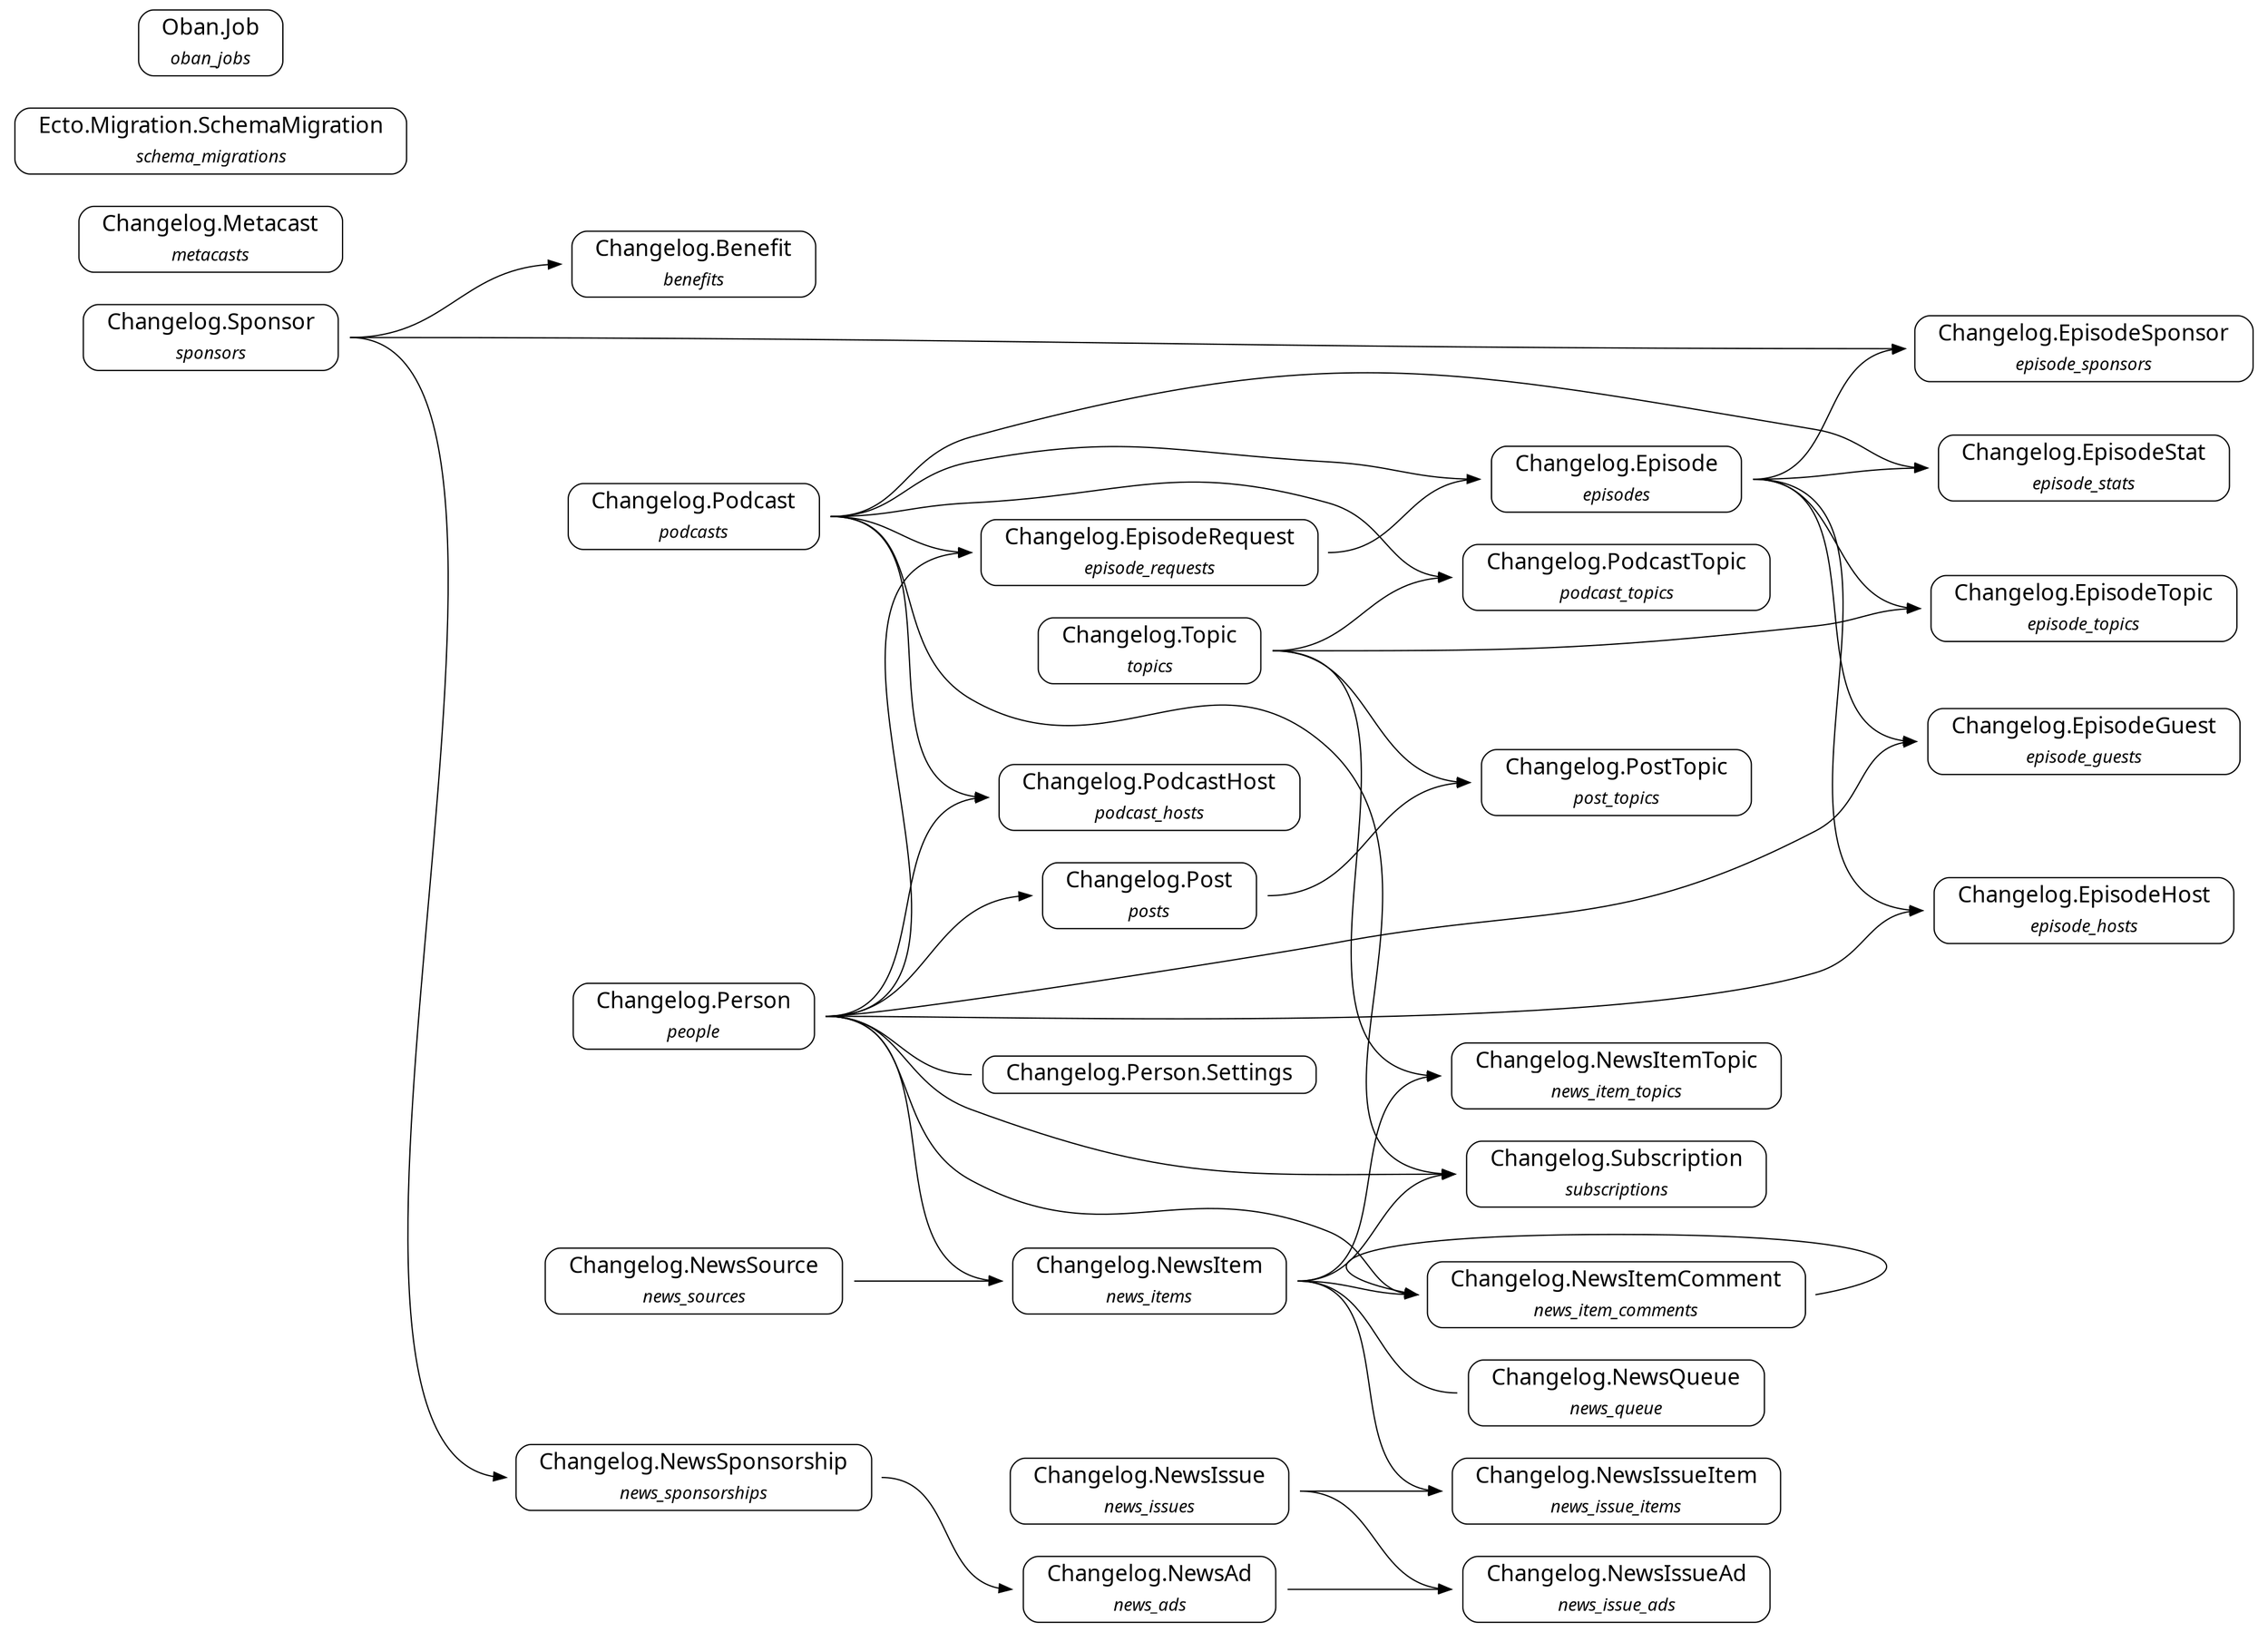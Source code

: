strict digraph {
  ranksep=1.0; rankdir=LR;
  node [shape = none, fontname="Roboto Mono"];
  "Changelog.Benefit" [label= <<table align='left' border='1' style='rounded' cellspacing='0' cellpadding='4' cellborder='0'><tr><td port='header@schema_module'><font point-size='18'>   Changelog.Benefit   </font></td></tr><tr><td><font point-size='14'><i>benefits</i></font></td></tr></table>>]
  "Changelog.Episode" [label= <<table align='left' border='1' style='rounded' cellspacing='0' cellpadding='4' cellborder='0'><tr><td port='header@schema_module'><font point-size='18'>   Changelog.Episode   </font></td></tr><tr><td><font point-size='14'><i>episodes</i></font></td></tr></table>>]
  "Changelog.EpisodeGuest" [label= <<table align='left' border='1' style='rounded' cellspacing='0' cellpadding='4' cellborder='0'><tr><td port='header@schema_module'><font point-size='18'>   Changelog.EpisodeGuest   </font></td></tr><tr><td><font point-size='14'><i>episode_guests</i></font></td></tr></table>>]
  "Changelog.EpisodeHost" [label= <<table align='left' border='1' style='rounded' cellspacing='0' cellpadding='4' cellborder='0'><tr><td port='header@schema_module'><font point-size='18'>   Changelog.EpisodeHost   </font></td></tr><tr><td><font point-size='14'><i>episode_hosts</i></font></td></tr></table>>]
  "Changelog.EpisodeRequest" [label= <<table align='left' border='1' style='rounded' cellspacing='0' cellpadding='4' cellborder='0'><tr><td port='header@schema_module'><font point-size='18'>   Changelog.EpisodeRequest   </font></td></tr><tr><td><font point-size='14'><i>episode_requests</i></font></td></tr></table>>]
  "Changelog.EpisodeSponsor" [label= <<table align='left' border='1' style='rounded' cellspacing='0' cellpadding='4' cellborder='0'><tr><td port='header@schema_module'><font point-size='18'>   Changelog.EpisodeSponsor   </font></td></tr><tr><td><font point-size='14'><i>episode_sponsors</i></font></td></tr></table>>]
  "Changelog.EpisodeStat" [label= <<table align='left' border='1' style='rounded' cellspacing='0' cellpadding='4' cellborder='0'><tr><td port='header@schema_module'><font point-size='18'>   Changelog.EpisodeStat   </font></td></tr><tr><td><font point-size='14'><i>episode_stats</i></font></td></tr></table>>]
  "Changelog.EpisodeTopic" [label= <<table align='left' border='1' style='rounded' cellspacing='0' cellpadding='4' cellborder='0'><tr><td port='header@schema_module'><font point-size='18'>   Changelog.EpisodeTopic   </font></td></tr><tr><td><font point-size='14'><i>episode_topics</i></font></td></tr></table>>]
  "Changelog.Metacast" [label= <<table align='left' border='1' style='rounded' cellspacing='0' cellpadding='4' cellborder='0'><tr><td port='header@schema_module'><font point-size='18'>   Changelog.Metacast   </font></td></tr><tr><td><font point-size='14'><i>metacasts</i></font></td></tr></table>>]
  "Changelog.NewsAd" [label= <<table align='left' border='1' style='rounded' cellspacing='0' cellpadding='4' cellborder='0'><tr><td port='header@schema_module'><font point-size='18'>   Changelog.NewsAd   </font></td></tr><tr><td><font point-size='14'><i>news_ads</i></font></td></tr></table>>]
  "Changelog.NewsIssue" [label= <<table align='left' border='1' style='rounded' cellspacing='0' cellpadding='4' cellborder='0'><tr><td port='header@schema_module'><font point-size='18'>   Changelog.NewsIssue   </font></td></tr><tr><td><font point-size='14'><i>news_issues</i></font></td></tr></table>>]
  "Changelog.NewsIssueAd" [label= <<table align='left' border='1' style='rounded' cellspacing='0' cellpadding='4' cellborder='0'><tr><td port='header@schema_module'><font point-size='18'>   Changelog.NewsIssueAd   </font></td></tr><tr><td><font point-size='14'><i>news_issue_ads</i></font></td></tr></table>>]
  "Changelog.NewsIssueItem" [label= <<table align='left' border='1' style='rounded' cellspacing='0' cellpadding='4' cellborder='0'><tr><td port='header@schema_module'><font point-size='18'>   Changelog.NewsIssueItem   </font></td></tr><tr><td><font point-size='14'><i>news_issue_items</i></font></td></tr></table>>]
  "Changelog.NewsItem" [label= <<table align='left' border='1' style='rounded' cellspacing='0' cellpadding='4' cellborder='0'><tr><td port='header@schema_module'><font point-size='18'>   Changelog.NewsItem   </font></td></tr><tr><td><font point-size='14'><i>news_items</i></font></td></tr></table>>]
  "Changelog.NewsItemComment" [label= <<table align='left' border='1' style='rounded' cellspacing='0' cellpadding='4' cellborder='0'><tr><td port='header@schema_module'><font point-size='18'>   Changelog.NewsItemComment   </font></td></tr><tr><td><font point-size='14'><i>news_item_comments</i></font></td></tr></table>>]
  "Changelog.NewsItemTopic" [label= <<table align='left' border='1' style='rounded' cellspacing='0' cellpadding='4' cellborder='0'><tr><td port='header@schema_module'><font point-size='18'>   Changelog.NewsItemTopic   </font></td></tr><tr><td><font point-size='14'><i>news_item_topics</i></font></td></tr></table>>]
  "Changelog.NewsQueue" [label= <<table align='left' border='1' style='rounded' cellspacing='0' cellpadding='4' cellborder='0'><tr><td port='header@schema_module'><font point-size='18'>   Changelog.NewsQueue   </font></td></tr><tr><td><font point-size='14'><i>news_queue</i></font></td></tr></table>>]
  "Changelog.NewsSource" [label= <<table align='left' border='1' style='rounded' cellspacing='0' cellpadding='4' cellborder='0'><tr><td port='header@schema_module'><font point-size='18'>   Changelog.NewsSource   </font></td></tr><tr><td><font point-size='14'><i>news_sources</i></font></td></tr></table>>]
  "Changelog.NewsSponsorship" [label= <<table align='left' border='1' style='rounded' cellspacing='0' cellpadding='4' cellborder='0'><tr><td port='header@schema_module'><font point-size='18'>   Changelog.NewsSponsorship   </font></td></tr><tr><td><font point-size='14'><i>news_sponsorships</i></font></td></tr></table>>]
  "Changelog.Person" [label= <<table align='left' border='1' style='rounded' cellspacing='0' cellpadding='4' cellborder='0'><tr><td port='header@schema_module'><font point-size='18'>   Changelog.Person   </font></td></tr><tr><td><font point-size='14'><i>people</i></font></td></tr></table>>]
  "Changelog.Person.Settings" [label= <<table align='left' border='1' style='rounded' cellspacing='0' cellpadding='4' cellborder='0'><tr><td port='header@schema_module'><font point-size='18'>   Changelog.Person.Settings   </font></td></tr></table>>]
  "Changelog.Podcast" [label= <<table align='left' border='1' style='rounded' cellspacing='0' cellpadding='4' cellborder='0'><tr><td port='header@schema_module'><font point-size='18'>   Changelog.Podcast   </font></td></tr><tr><td><font point-size='14'><i>podcasts</i></font></td></tr></table>>]
  "Changelog.PodcastHost" [label= <<table align='left' border='1' style='rounded' cellspacing='0' cellpadding='4' cellborder='0'><tr><td port='header@schema_module'><font point-size='18'>   Changelog.PodcastHost   </font></td></tr><tr><td><font point-size='14'><i>podcast_hosts</i></font></td></tr></table>>]
  "Changelog.PodcastTopic" [label= <<table align='left' border='1' style='rounded' cellspacing='0' cellpadding='4' cellborder='0'><tr><td port='header@schema_module'><font point-size='18'>   Changelog.PodcastTopic   </font></td></tr><tr><td><font point-size='14'><i>podcast_topics</i></font></td></tr></table>>]
  "Changelog.Post" [label= <<table align='left' border='1' style='rounded' cellspacing='0' cellpadding='4' cellborder='0'><tr><td port='header@schema_module'><font point-size='18'>   Changelog.Post   </font></td></tr><tr><td><font point-size='14'><i>posts</i></font></td></tr></table>>]
  "Changelog.PostTopic" [label= <<table align='left' border='1' style='rounded' cellspacing='0' cellpadding='4' cellborder='0'><tr><td port='header@schema_module'><font point-size='18'>   Changelog.PostTopic   </font></td></tr><tr><td><font point-size='14'><i>post_topics</i></font></td></tr></table>>]
  "Changelog.Sponsor" [label= <<table align='left' border='1' style='rounded' cellspacing='0' cellpadding='4' cellborder='0'><tr><td port='header@schema_module'><font point-size='18'>   Changelog.Sponsor   </font></td></tr><tr><td><font point-size='14'><i>sponsors</i></font></td></tr></table>>]
  "Changelog.Subscription" [label= <<table align='left' border='1' style='rounded' cellspacing='0' cellpadding='4' cellborder='0'><tr><td port='header@schema_module'><font point-size='18'>   Changelog.Subscription   </font></td></tr><tr><td><font point-size='14'><i>subscriptions</i></font></td></tr></table>>]
  "Changelog.Topic" [label= <<table align='left' border='1' style='rounded' cellspacing='0' cellpadding='4' cellborder='0'><tr><td port='header@schema_module'><font point-size='18'>   Changelog.Topic   </font></td></tr><tr><td><font point-size='14'><i>topics</i></font></td></tr></table>>]
  "Ecto.Migration.SchemaMigration" [label= <<table align='left' border='1' style='rounded' cellspacing='0' cellpadding='4' cellborder='0'><tr><td port='header@schema_module'><font point-size='18'>   Ecto.Migration.SchemaMigration   </font></td></tr><tr><td><font point-size='14'><i>schema_migrations</i></font></td></tr></table>>]
  "Oban.Job" [label= <<table align='left' border='1' style='rounded' cellspacing='0' cellpadding='4' cellborder='0'><tr><td port='header@schema_module'><font point-size='18'>   Oban.Job   </font></td></tr><tr><td><font point-size='14'><i>oban_jobs</i></font></td></tr></table>>]

  "Changelog.EpisodeRequest":e -> "Changelog.Episode":w [dir=none]
  "Changelog.Episode":e -> "Changelog.EpisodeGuest":w
  "Changelog.Episode":e -> "Changelog.EpisodeHost":w
  "Changelog.Episode":e -> "Changelog.EpisodeSponsor":w
  "Changelog.Episode":e -> "Changelog.EpisodeStat":w
  "Changelog.Episode":e -> "Changelog.EpisodeTopic":w
  "Changelog.NewsAd":e -> "Changelog.NewsIssueAd":w
  "Changelog.NewsIssue":e -> "Changelog.NewsIssueAd":w
  "Changelog.NewsIssue":e -> "Changelog.NewsIssueItem":w
  "Changelog.NewsItemComment":e -> "Changelog.NewsItemComment":w
  "Changelog.NewsItem":e -> "Changelog.NewsIssueItem":w
  "Changelog.NewsItem":e -> "Changelog.NewsItemComment":w
  "Changelog.NewsItem":e -> "Changelog.NewsItemTopic":w
  "Changelog.NewsItem":e -> "Changelog.NewsQueue":w [dir=none]
  "Changelog.NewsItem":e -> "Changelog.Subscription":w
  "Changelog.NewsSource":e -> "Changelog.NewsItem":w
  "Changelog.NewsSponsorship":e -> "Changelog.NewsAd":w
  "Changelog.Person":e -> "Changelog.EpisodeGuest":w
  "Changelog.Person":e -> "Changelog.EpisodeHost":w
  "Changelog.Person":e -> "Changelog.EpisodeRequest":w
  "Changelog.Person":e -> "Changelog.NewsItemComment":w
  "Changelog.Person":e -> "Changelog.NewsItem":w
  "Changelog.Person":e -> "Changelog.NewsItem":w
  "Changelog.Person":e -> "Changelog.NewsItem":w
  "Changelog.Person":e -> "Changelog.PodcastHost":w
  "Changelog.Person":e -> "Changelog.Post":w
  "Changelog.Person":e -> "Changelog.Post":w
  "Changelog.Person":e -> "Changelog.Subscription":w
  "Changelog.Person":e -> "Changelog.Person.Settings":w [dir=none]
  "Changelog.Podcast":e -> "Changelog.EpisodeRequest":w
  "Changelog.Podcast":e -> "Changelog.EpisodeStat":w
  "Changelog.Podcast":e -> "Changelog.Episode":w
  "Changelog.Podcast":e -> "Changelog.PodcastHost":w
  "Changelog.Podcast":e -> "Changelog.PodcastTopic":w
  "Changelog.Podcast":e -> "Changelog.Subscription":w
  "Changelog.Post":e -> "Changelog.PostTopic":w
  "Changelog.Sponsor":e -> "Changelog.Benefit":w
  "Changelog.Sponsor":e -> "Changelog.EpisodeSponsor":w
  "Changelog.Sponsor":e -> "Changelog.NewsSponsorship":w
  "Changelog.Topic":e -> "Changelog.EpisodeTopic":w
  "Changelog.Topic":e -> "Changelog.NewsItemTopic":w
  "Changelog.Topic":e -> "Changelog.PodcastTopic":w
  "Changelog.Topic":e -> "Changelog.PostTopic":w
}
